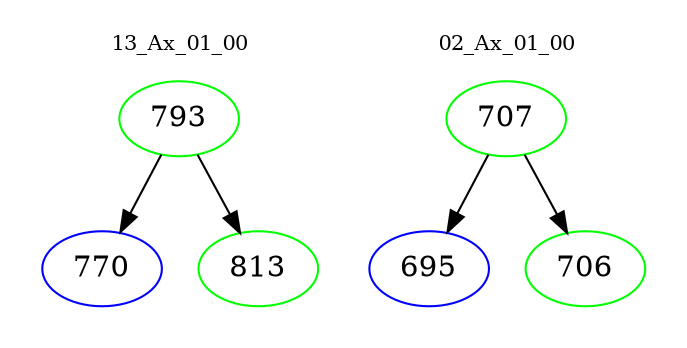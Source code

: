 digraph{
subgraph cluster_0 {
color = white
label = "13_Ax_01_00";
fontsize=10;
T0_793 [label="793", color="green"]
T0_793 -> T0_770 [color="black"]
T0_770 [label="770", color="blue"]
T0_793 -> T0_813 [color="black"]
T0_813 [label="813", color="green"]
}
subgraph cluster_1 {
color = white
label = "02_Ax_01_00";
fontsize=10;
T1_707 [label="707", color="green"]
T1_707 -> T1_695 [color="black"]
T1_695 [label="695", color="blue"]
T1_707 -> T1_706 [color="black"]
T1_706 [label="706", color="green"]
}
}
